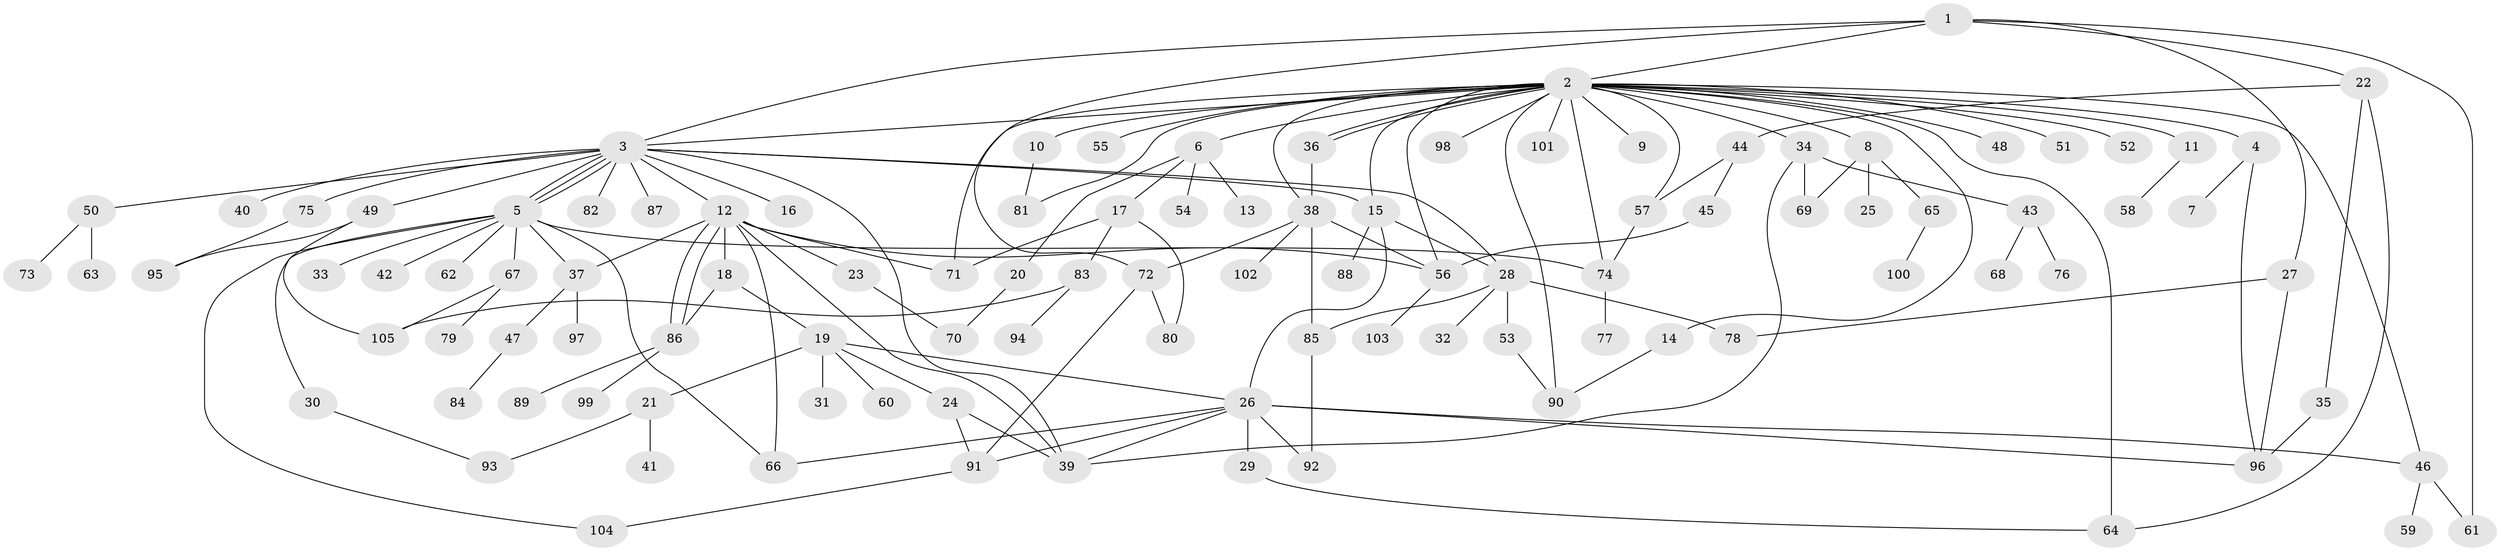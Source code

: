 // coarse degree distribution, {3: 0.13636363636363635, 4: 0.13636363636363635, 2: 0.22727272727272727, 8: 0.045454545454545456, 1: 0.29545454545454547, 10: 0.022727272727272728, 11: 0.022727272727272728, 6: 0.022727272727272728, 7: 0.022727272727272728, 5: 0.022727272727272728, 21: 0.022727272727272728, 9: 0.022727272727272728}
// Generated by graph-tools (version 1.1) at 2025/36/03/04/25 23:36:45]
// undirected, 105 vertices, 153 edges
graph export_dot {
  node [color=gray90,style=filled];
  1;
  2;
  3;
  4;
  5;
  6;
  7;
  8;
  9;
  10;
  11;
  12;
  13;
  14;
  15;
  16;
  17;
  18;
  19;
  20;
  21;
  22;
  23;
  24;
  25;
  26;
  27;
  28;
  29;
  30;
  31;
  32;
  33;
  34;
  35;
  36;
  37;
  38;
  39;
  40;
  41;
  42;
  43;
  44;
  45;
  46;
  47;
  48;
  49;
  50;
  51;
  52;
  53;
  54;
  55;
  56;
  57;
  58;
  59;
  60;
  61;
  62;
  63;
  64;
  65;
  66;
  67;
  68;
  69;
  70;
  71;
  72;
  73;
  74;
  75;
  76;
  77;
  78;
  79;
  80;
  81;
  82;
  83;
  84;
  85;
  86;
  87;
  88;
  89;
  90;
  91;
  92;
  93;
  94;
  95;
  96;
  97;
  98;
  99;
  100;
  101;
  102;
  103;
  104;
  105;
  1 -- 2;
  1 -- 3;
  1 -- 22;
  1 -- 27;
  1 -- 61;
  1 -- 72;
  2 -- 3;
  2 -- 4;
  2 -- 6;
  2 -- 8;
  2 -- 9;
  2 -- 10;
  2 -- 11;
  2 -- 14;
  2 -- 15;
  2 -- 34;
  2 -- 36;
  2 -- 36;
  2 -- 38;
  2 -- 46;
  2 -- 48;
  2 -- 51;
  2 -- 52;
  2 -- 55;
  2 -- 56;
  2 -- 57;
  2 -- 64;
  2 -- 71;
  2 -- 74;
  2 -- 81;
  2 -- 90;
  2 -- 98;
  2 -- 101;
  3 -- 5;
  3 -- 5;
  3 -- 5;
  3 -- 12;
  3 -- 15;
  3 -- 16;
  3 -- 28;
  3 -- 39;
  3 -- 40;
  3 -- 49;
  3 -- 50;
  3 -- 75;
  3 -- 82;
  3 -- 87;
  4 -- 7;
  4 -- 96;
  5 -- 30;
  5 -- 33;
  5 -- 37;
  5 -- 42;
  5 -- 62;
  5 -- 66;
  5 -- 67;
  5 -- 74;
  5 -- 104;
  6 -- 13;
  6 -- 17;
  6 -- 20;
  6 -- 54;
  8 -- 25;
  8 -- 65;
  8 -- 69;
  10 -- 81;
  11 -- 58;
  12 -- 18;
  12 -- 23;
  12 -- 37;
  12 -- 39;
  12 -- 56;
  12 -- 66;
  12 -- 71;
  12 -- 86;
  12 -- 86;
  14 -- 90;
  15 -- 26;
  15 -- 28;
  15 -- 88;
  17 -- 71;
  17 -- 80;
  17 -- 83;
  18 -- 19;
  18 -- 86;
  19 -- 21;
  19 -- 24;
  19 -- 26;
  19 -- 31;
  19 -- 60;
  20 -- 70;
  21 -- 41;
  21 -- 93;
  22 -- 35;
  22 -- 44;
  22 -- 64;
  23 -- 70;
  24 -- 39;
  24 -- 91;
  26 -- 29;
  26 -- 39;
  26 -- 46;
  26 -- 66;
  26 -- 91;
  26 -- 92;
  26 -- 96;
  27 -- 78;
  27 -- 96;
  28 -- 32;
  28 -- 53;
  28 -- 78;
  28 -- 85;
  29 -- 64;
  30 -- 93;
  34 -- 39;
  34 -- 43;
  34 -- 69;
  35 -- 96;
  36 -- 38;
  37 -- 47;
  37 -- 97;
  38 -- 56;
  38 -- 72;
  38 -- 85;
  38 -- 102;
  43 -- 68;
  43 -- 76;
  44 -- 45;
  44 -- 57;
  45 -- 56;
  46 -- 59;
  46 -- 61;
  47 -- 84;
  49 -- 95;
  49 -- 105;
  50 -- 63;
  50 -- 73;
  53 -- 90;
  56 -- 103;
  57 -- 74;
  65 -- 100;
  67 -- 79;
  67 -- 105;
  72 -- 80;
  72 -- 91;
  74 -- 77;
  75 -- 95;
  83 -- 94;
  83 -- 105;
  85 -- 92;
  86 -- 89;
  86 -- 99;
  91 -- 104;
}
